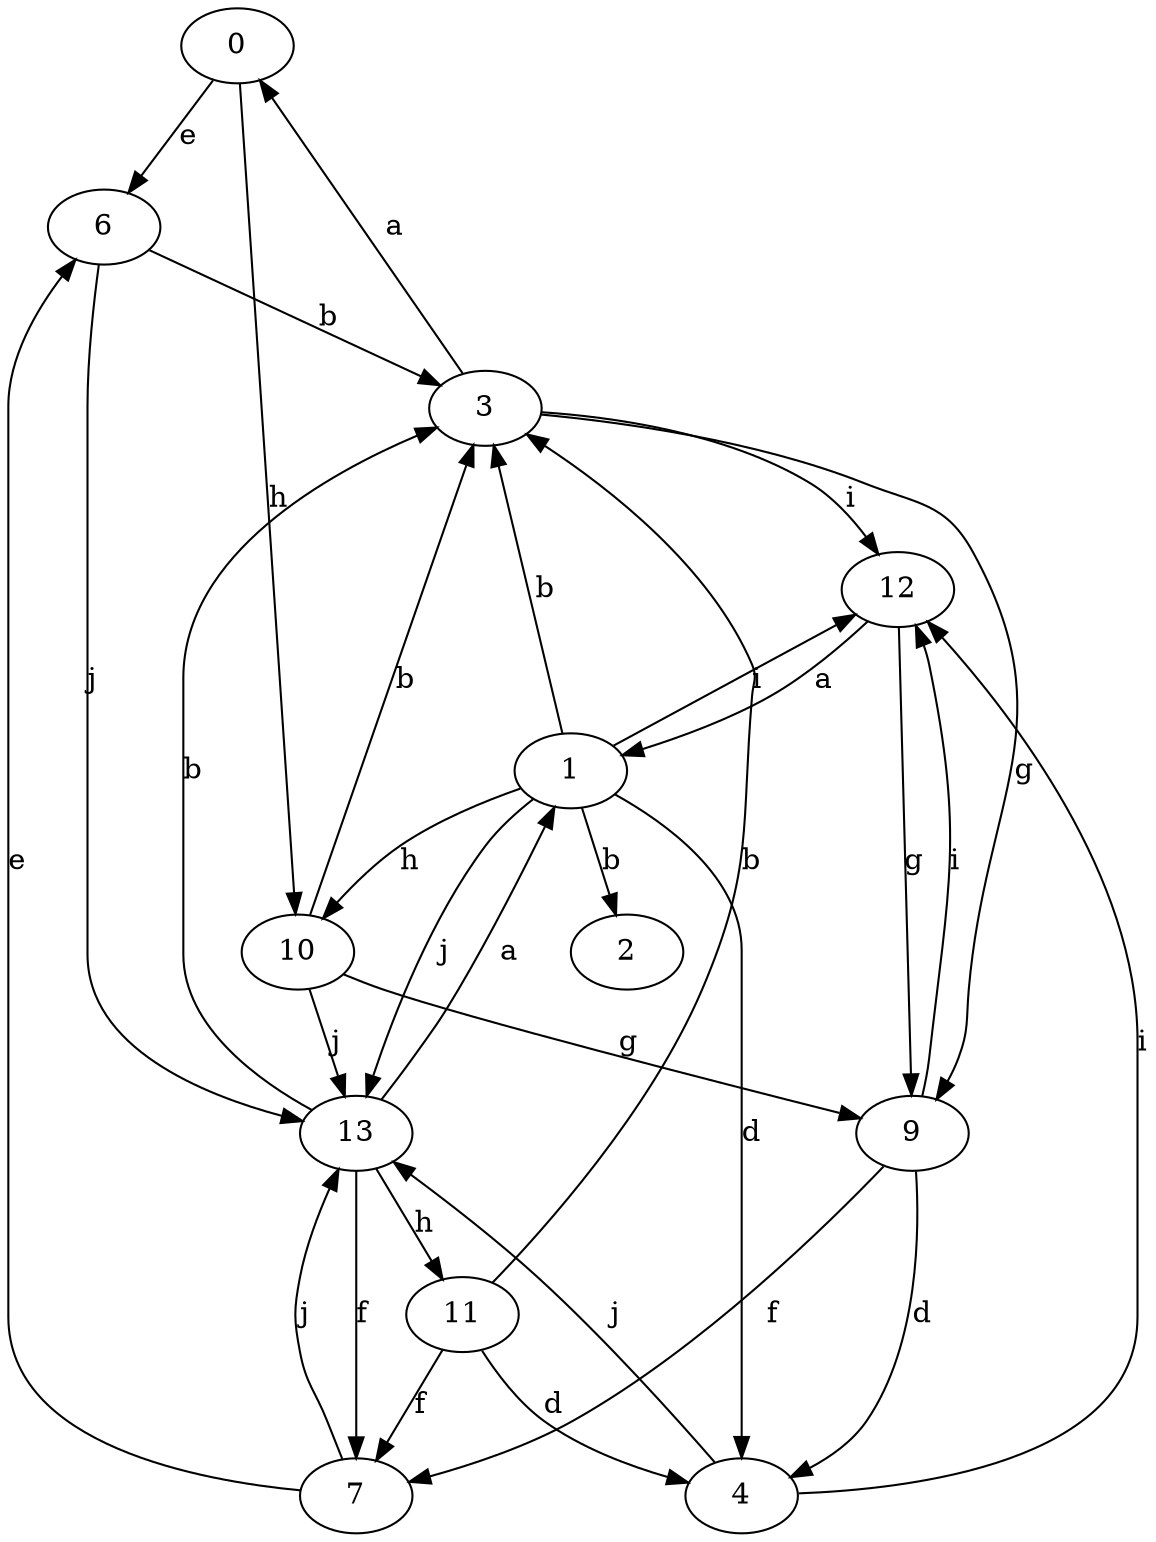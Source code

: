 strict digraph  {
0;
1;
2;
3;
4;
6;
7;
9;
10;
11;
12;
13;
0 -> 6  [label=e];
0 -> 10  [label=h];
1 -> 2  [label=b];
1 -> 3  [label=b];
1 -> 4  [label=d];
1 -> 10  [label=h];
1 -> 12  [label=i];
1 -> 13  [label=j];
3 -> 0  [label=a];
3 -> 9  [label=g];
3 -> 12  [label=i];
4 -> 12  [label=i];
4 -> 13  [label=j];
6 -> 3  [label=b];
6 -> 13  [label=j];
7 -> 6  [label=e];
7 -> 13  [label=j];
9 -> 4  [label=d];
9 -> 7  [label=f];
9 -> 12  [label=i];
10 -> 3  [label=b];
10 -> 9  [label=g];
10 -> 13  [label=j];
11 -> 3  [label=b];
11 -> 4  [label=d];
11 -> 7  [label=f];
12 -> 1  [label=a];
12 -> 9  [label=g];
13 -> 1  [label=a];
13 -> 3  [label=b];
13 -> 7  [label=f];
13 -> 11  [label=h];
}
